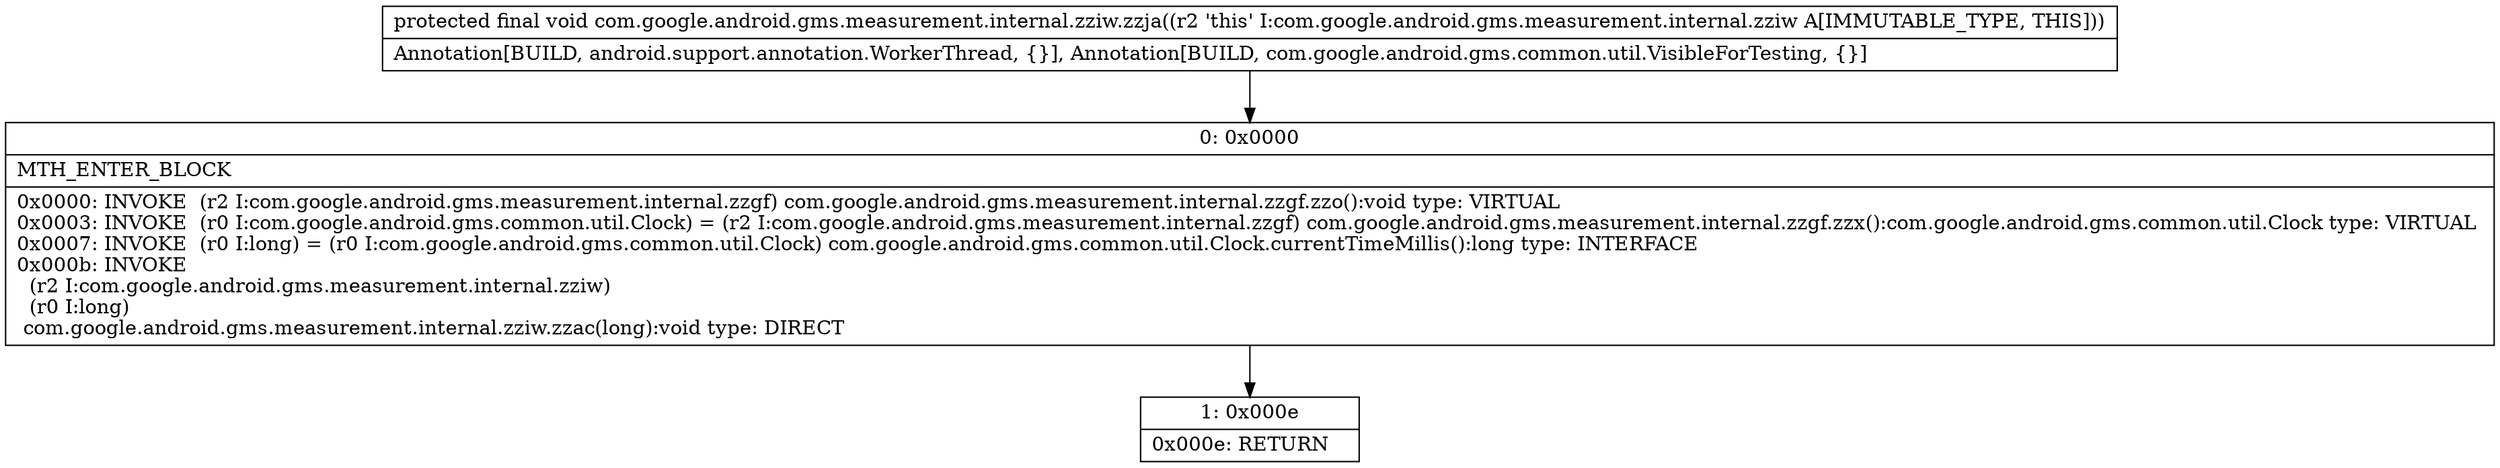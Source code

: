 digraph "CFG forcom.google.android.gms.measurement.internal.zziw.zzja()V" {
Node_0 [shape=record,label="{0\:\ 0x0000|MTH_ENTER_BLOCK\l|0x0000: INVOKE  (r2 I:com.google.android.gms.measurement.internal.zzgf) com.google.android.gms.measurement.internal.zzgf.zzo():void type: VIRTUAL \l0x0003: INVOKE  (r0 I:com.google.android.gms.common.util.Clock) = (r2 I:com.google.android.gms.measurement.internal.zzgf) com.google.android.gms.measurement.internal.zzgf.zzx():com.google.android.gms.common.util.Clock type: VIRTUAL \l0x0007: INVOKE  (r0 I:long) = (r0 I:com.google.android.gms.common.util.Clock) com.google.android.gms.common.util.Clock.currentTimeMillis():long type: INTERFACE \l0x000b: INVOKE  \l  (r2 I:com.google.android.gms.measurement.internal.zziw)\l  (r0 I:long)\l com.google.android.gms.measurement.internal.zziw.zzac(long):void type: DIRECT \l}"];
Node_1 [shape=record,label="{1\:\ 0x000e|0x000e: RETURN   \l}"];
MethodNode[shape=record,label="{protected final void com.google.android.gms.measurement.internal.zziw.zzja((r2 'this' I:com.google.android.gms.measurement.internal.zziw A[IMMUTABLE_TYPE, THIS]))  | Annotation[BUILD, android.support.annotation.WorkerThread, \{\}], Annotation[BUILD, com.google.android.gms.common.util.VisibleForTesting, \{\}]\l}"];
MethodNode -> Node_0;
Node_0 -> Node_1;
}

